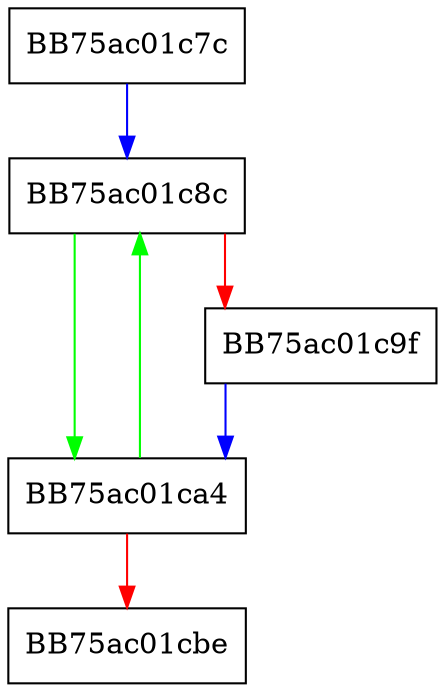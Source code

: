 digraph ZSTD_entropyCost {
  node [shape="box"];
  graph [splines=ortho];
  BB75ac01c7c -> BB75ac01c8c [color="blue"];
  BB75ac01c8c -> BB75ac01ca4 [color="green"];
  BB75ac01c8c -> BB75ac01c9f [color="red"];
  BB75ac01c9f -> BB75ac01ca4 [color="blue"];
  BB75ac01ca4 -> BB75ac01c8c [color="green"];
  BB75ac01ca4 -> BB75ac01cbe [color="red"];
}